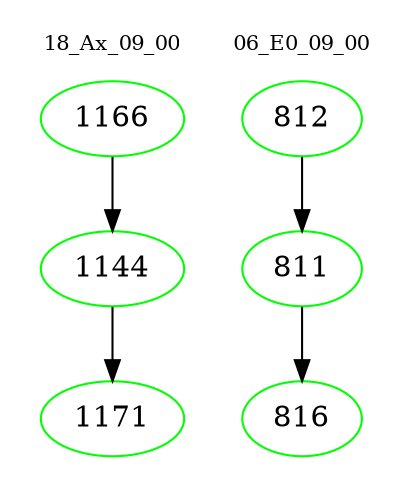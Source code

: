 digraph{
subgraph cluster_0 {
color = white
label = "18_Ax_09_00";
fontsize=10;
T0_1166 [label="1166", color="green"]
T0_1166 -> T0_1144 [color="black"]
T0_1144 [label="1144", color="green"]
T0_1144 -> T0_1171 [color="black"]
T0_1171 [label="1171", color="green"]
}
subgraph cluster_1 {
color = white
label = "06_E0_09_00";
fontsize=10;
T1_812 [label="812", color="green"]
T1_812 -> T1_811 [color="black"]
T1_811 [label="811", color="green"]
T1_811 -> T1_816 [color="black"]
T1_816 [label="816", color="green"]
}
}
